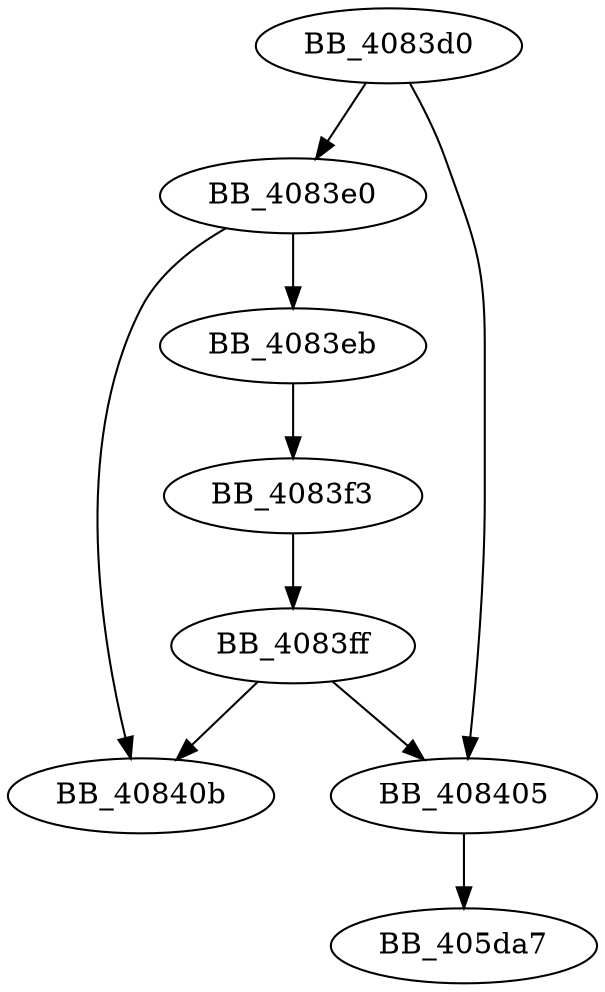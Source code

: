DiGraph sub_4083D0{
BB_4083d0->BB_4083e0
BB_4083d0->BB_408405
BB_4083e0->BB_4083eb
BB_4083e0->BB_40840b
BB_4083eb->BB_4083f3
BB_4083f3->BB_4083ff
BB_4083ff->BB_408405
BB_4083ff->BB_40840b
BB_408405->BB_405da7
}
